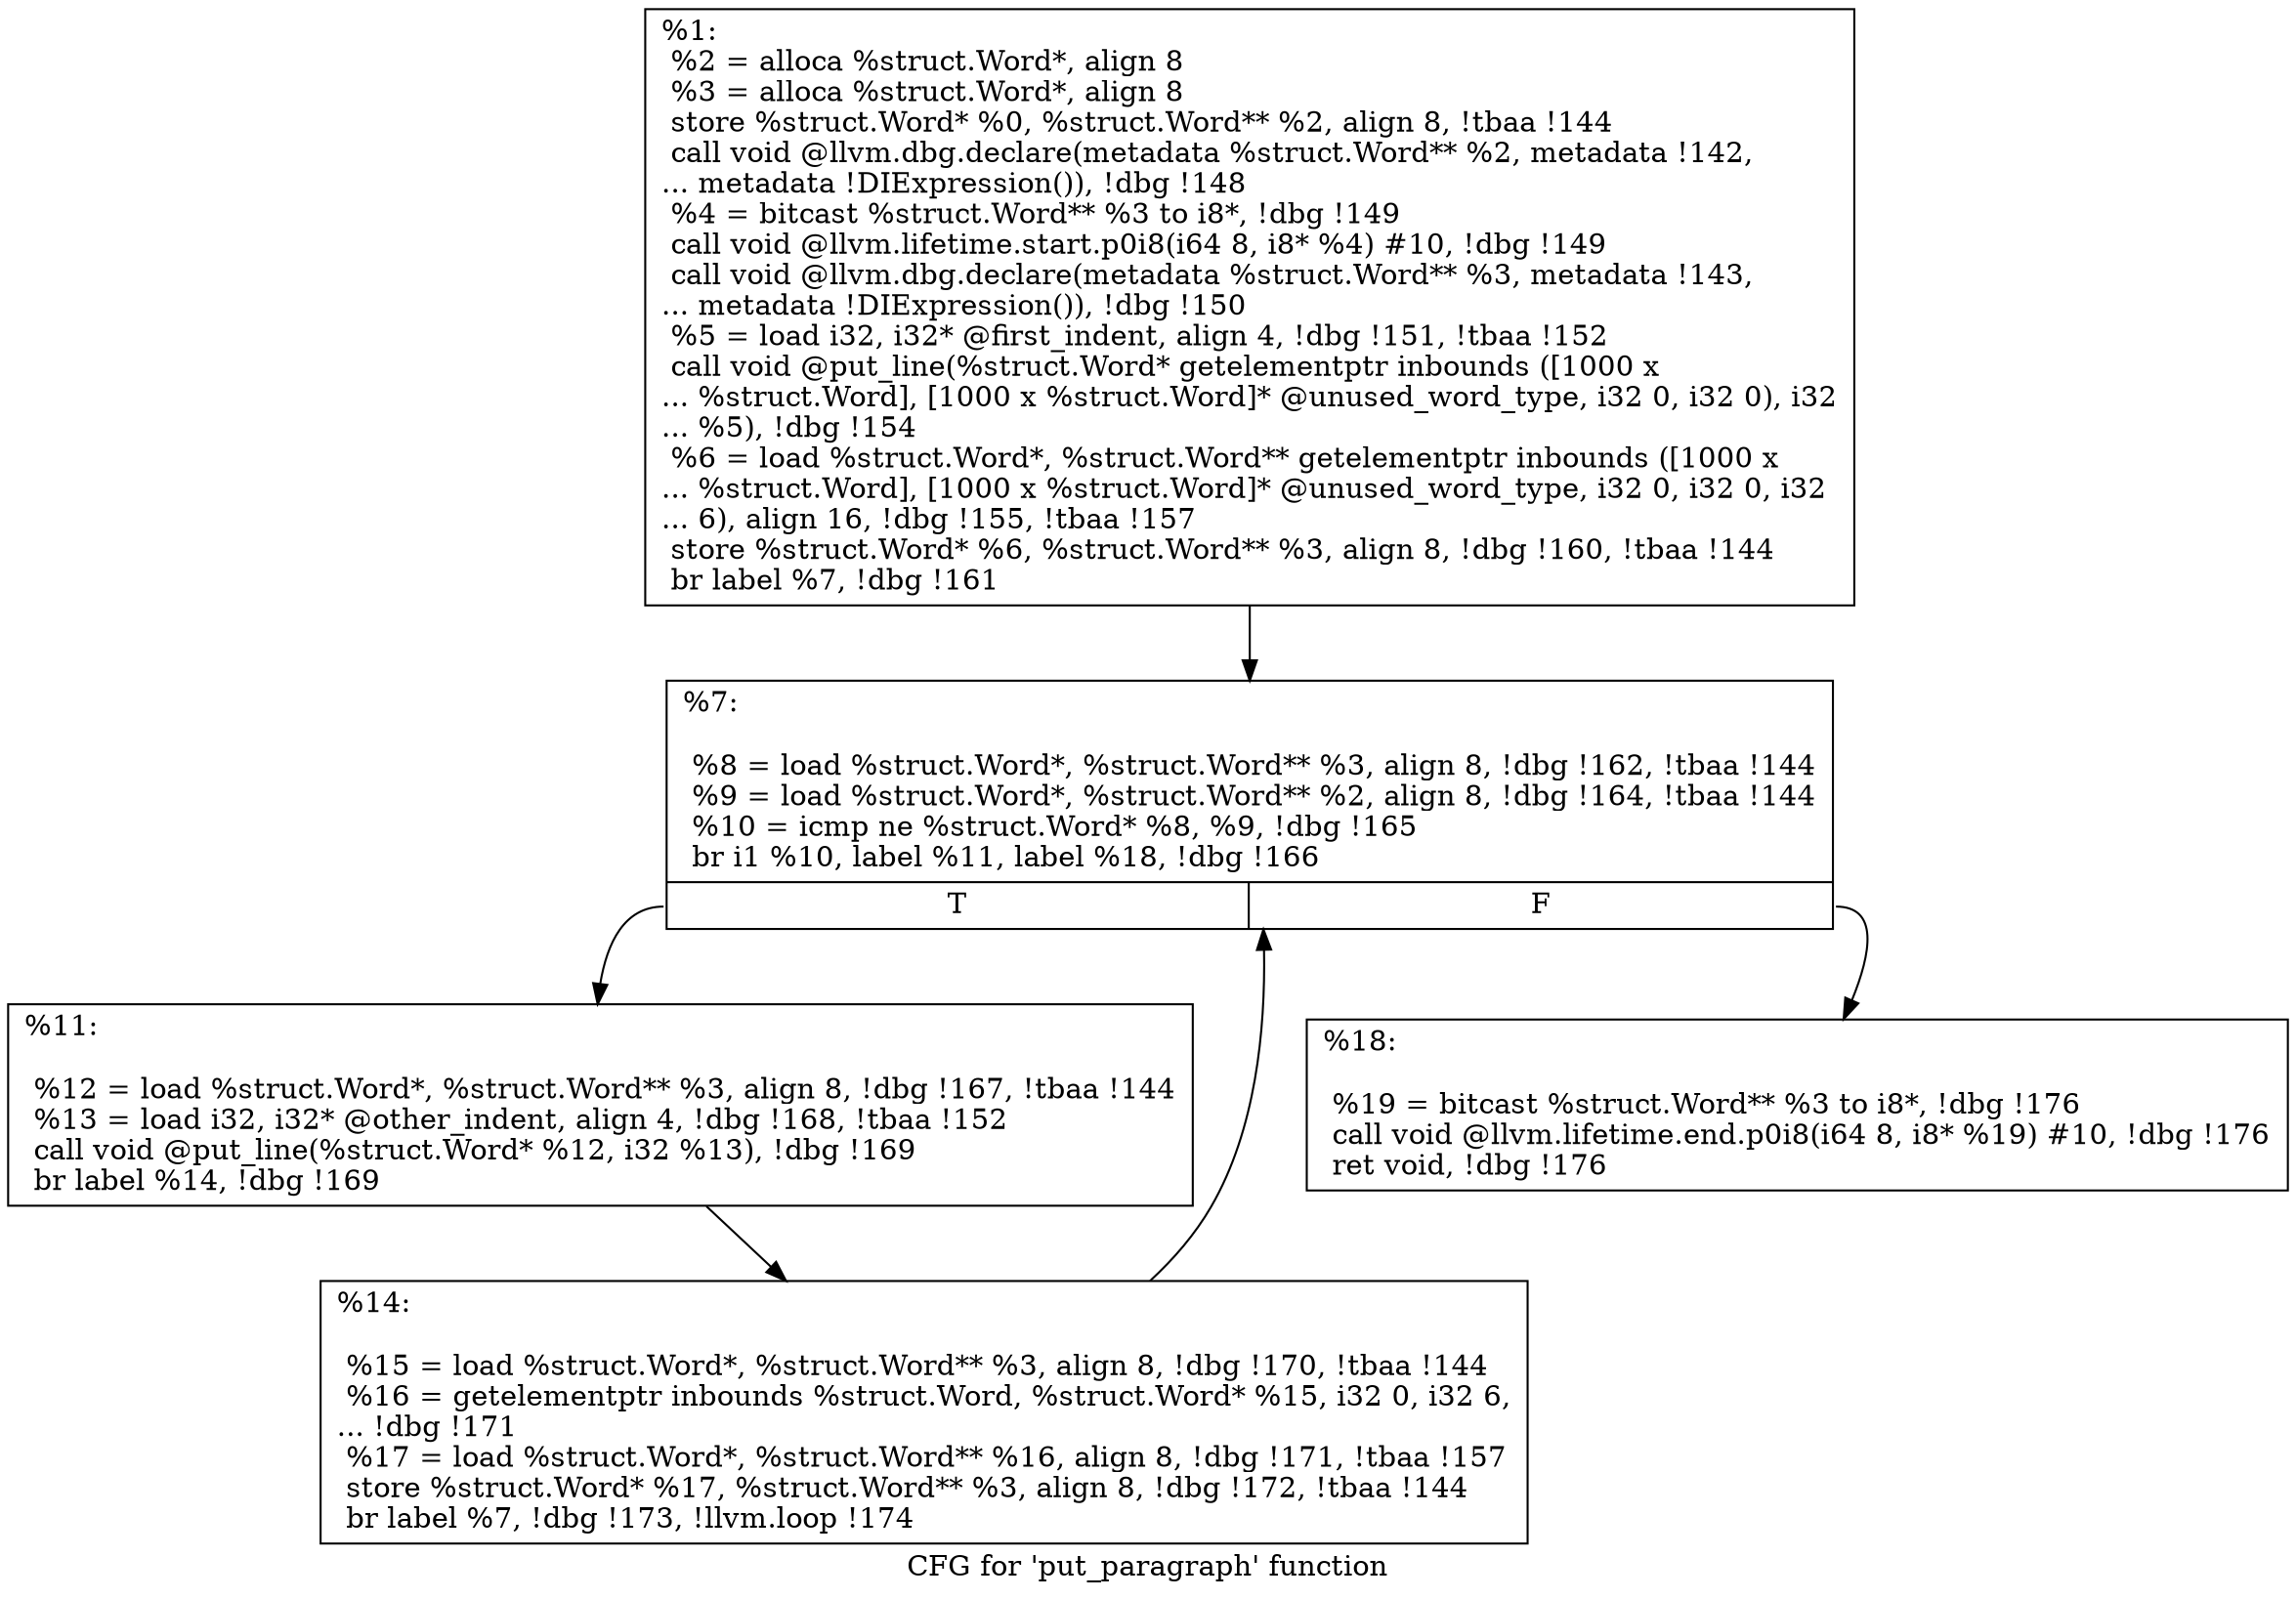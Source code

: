 digraph "CFG for 'put_paragraph' function" {
	label="CFG for 'put_paragraph' function";

	Node0xbc9820 [shape=record,label="{%1:\l  %2 = alloca %struct.Word*, align 8\l  %3 = alloca %struct.Word*, align 8\l  store %struct.Word* %0, %struct.Word** %2, align 8, !tbaa !144\l  call void @llvm.dbg.declare(metadata %struct.Word** %2, metadata !142,\l... metadata !DIExpression()), !dbg !148\l  %4 = bitcast %struct.Word** %3 to i8*, !dbg !149\l  call void @llvm.lifetime.start.p0i8(i64 8, i8* %4) #10, !dbg !149\l  call void @llvm.dbg.declare(metadata %struct.Word** %3, metadata !143,\l... metadata !DIExpression()), !dbg !150\l  %5 = load i32, i32* @first_indent, align 4, !dbg !151, !tbaa !152\l  call void @put_line(%struct.Word* getelementptr inbounds ([1000 x\l... %struct.Word], [1000 x %struct.Word]* @unused_word_type, i32 0, i32 0), i32\l... %5), !dbg !154\l  %6 = load %struct.Word*, %struct.Word** getelementptr inbounds ([1000 x\l... %struct.Word], [1000 x %struct.Word]* @unused_word_type, i32 0, i32 0, i32\l... 6), align 16, !dbg !155, !tbaa !157\l  store %struct.Word* %6, %struct.Word** %3, align 8, !dbg !160, !tbaa !144\l  br label %7, !dbg !161\l}"];
	Node0xbc9820 -> Node0xbc98d0;
	Node0xbc98d0 [shape=record,label="{%7:\l\l  %8 = load %struct.Word*, %struct.Word** %3, align 8, !dbg !162, !tbaa !144\l  %9 = load %struct.Word*, %struct.Word** %2, align 8, !dbg !164, !tbaa !144\l  %10 = icmp ne %struct.Word* %8, %9, !dbg !165\l  br i1 %10, label %11, label %18, !dbg !166\l|{<s0>T|<s1>F}}"];
	Node0xbc98d0:s0 -> Node0xbc9920;
	Node0xbc98d0:s1 -> Node0xbc99c0;
	Node0xbc9920 [shape=record,label="{%11:\l\l  %12 = load %struct.Word*, %struct.Word** %3, align 8, !dbg !167, !tbaa !144\l  %13 = load i32, i32* @other_indent, align 4, !dbg !168, !tbaa !152\l  call void @put_line(%struct.Word* %12, i32 %13), !dbg !169\l  br label %14, !dbg !169\l}"];
	Node0xbc9920 -> Node0xbc9970;
	Node0xbc9970 [shape=record,label="{%14:\l\l  %15 = load %struct.Word*, %struct.Word** %3, align 8, !dbg !170, !tbaa !144\l  %16 = getelementptr inbounds %struct.Word, %struct.Word* %15, i32 0, i32 6,\l... !dbg !171\l  %17 = load %struct.Word*, %struct.Word** %16, align 8, !dbg !171, !tbaa !157\l  store %struct.Word* %17, %struct.Word** %3, align 8, !dbg !172, !tbaa !144\l  br label %7, !dbg !173, !llvm.loop !174\l}"];
	Node0xbc9970 -> Node0xbc98d0;
	Node0xbc99c0 [shape=record,label="{%18:\l\l  %19 = bitcast %struct.Word** %3 to i8*, !dbg !176\l  call void @llvm.lifetime.end.p0i8(i64 8, i8* %19) #10, !dbg !176\l  ret void, !dbg !176\l}"];
}
